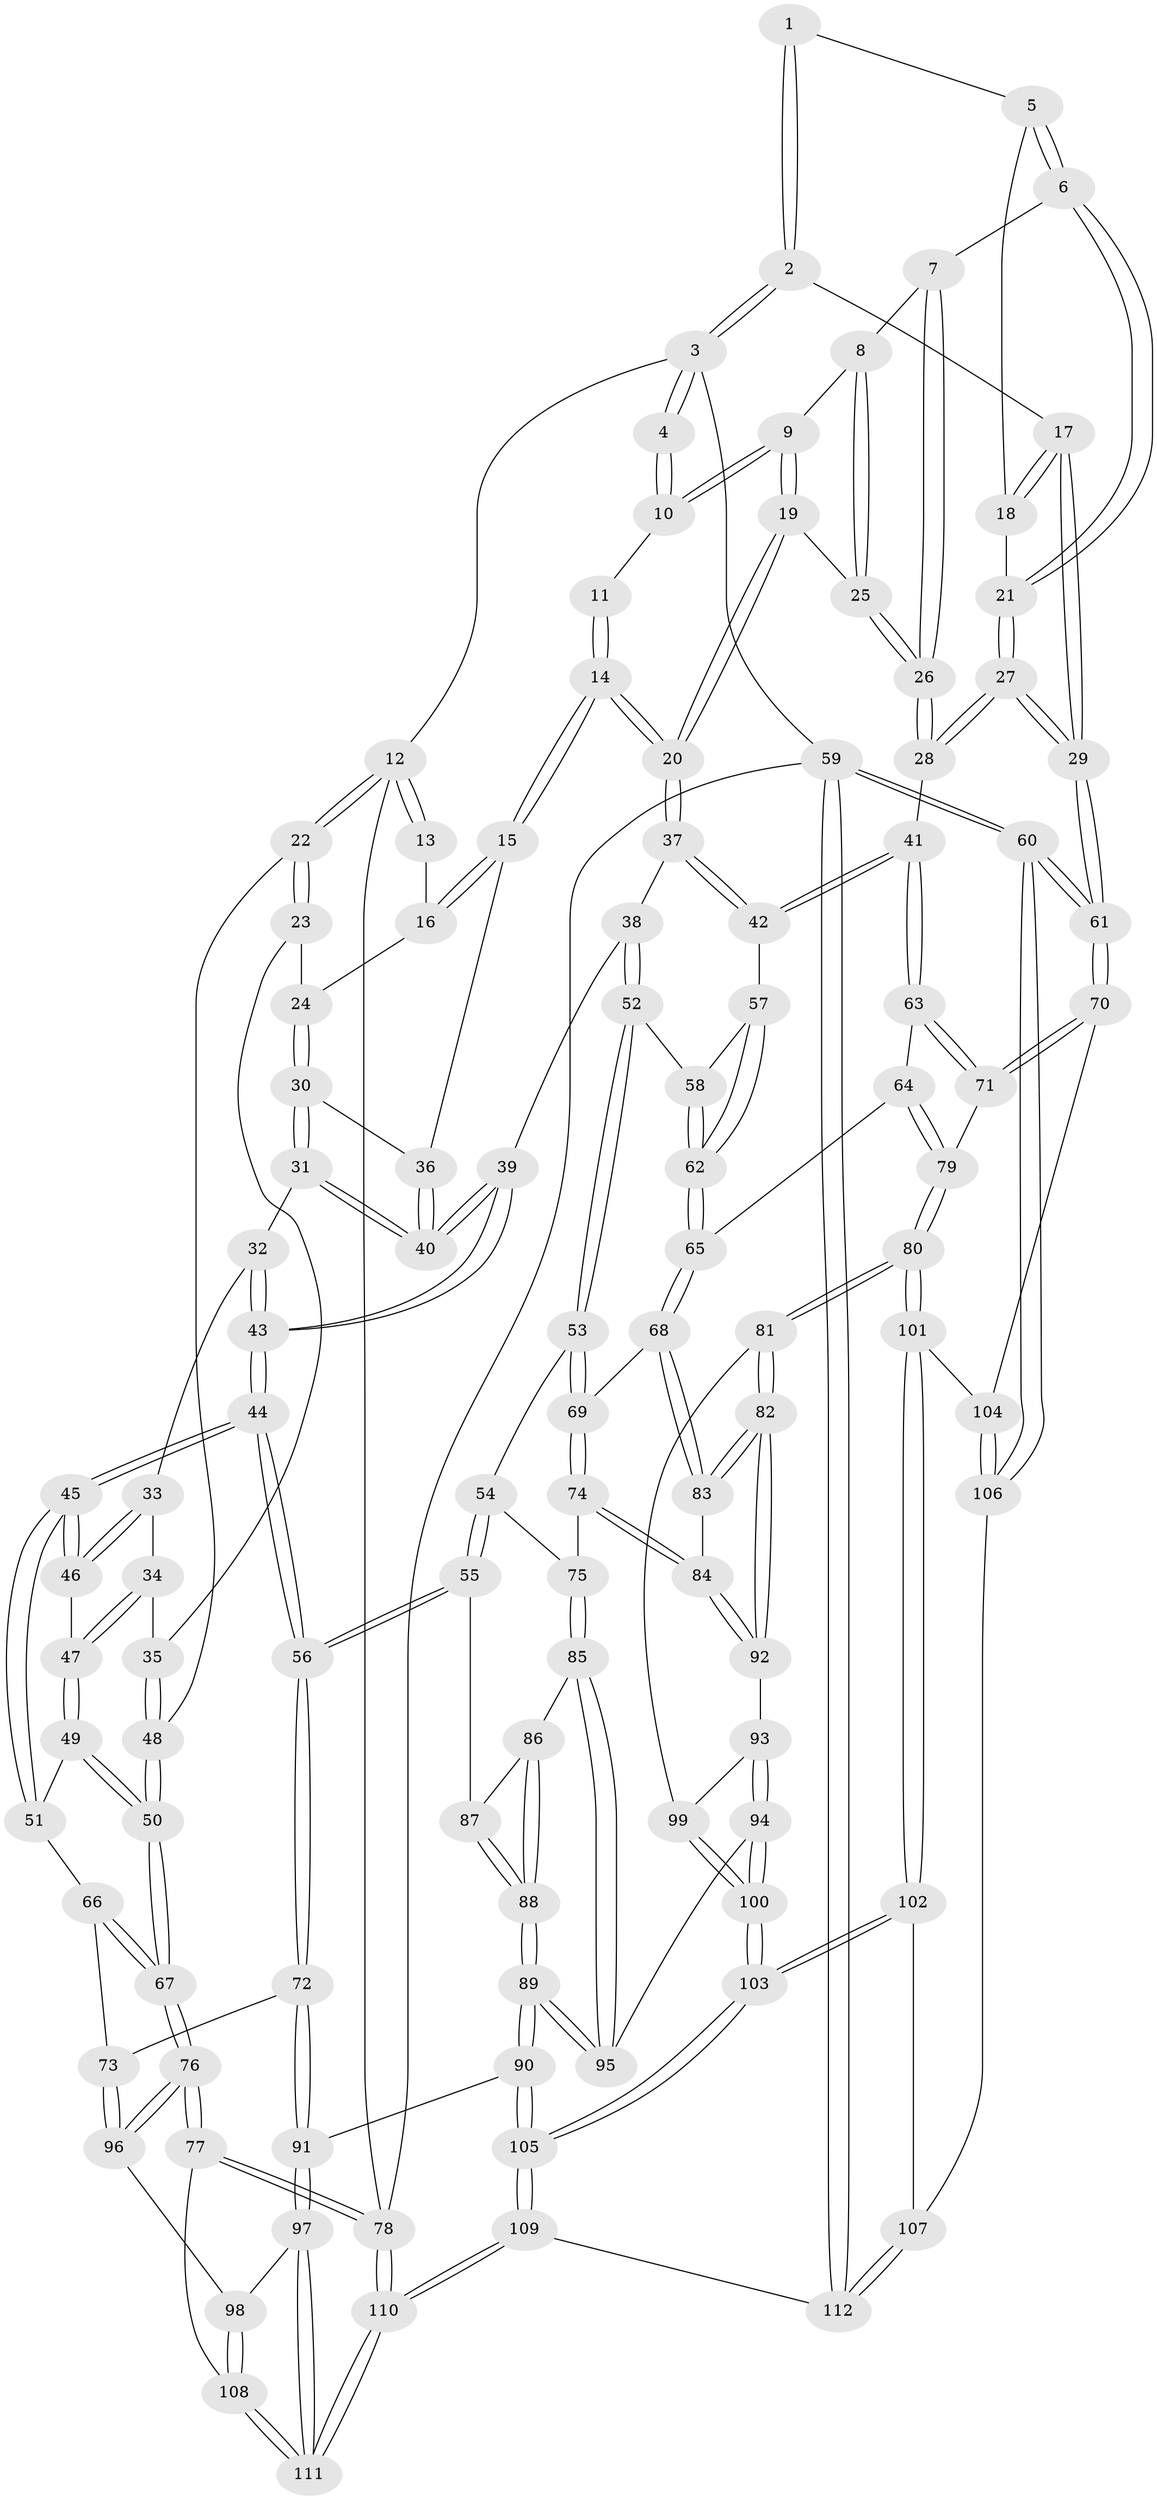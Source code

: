 // coarse degree distribution, {3: 0.16176470588235295, 4: 0.4852941176470588, 5: 0.25, 6: 0.08823529411764706, 2: 0.014705882352941176}
// Generated by graph-tools (version 1.1) at 2025/42/03/06/25 10:42:31]
// undirected, 112 vertices, 277 edges
graph export_dot {
graph [start="1"]
  node [color=gray90,style=filled];
  1 [pos="+0.9536042171664213+0.0822390466928343"];
  2 [pos="+1+0.08790189920115747"];
  3 [pos="+1+0"];
  4 [pos="+0.7852547595284145+0"];
  5 [pos="+0.940418241206055+0.11193096350215168"];
  6 [pos="+0.8984995249937936+0.13260011898546917"];
  7 [pos="+0.8552554961578854+0.12464102404108376"];
  8 [pos="+0.8198006838864396+0.08119677809164944"];
  9 [pos="+0.7532606937987012+0"];
  10 [pos="+0.7225901735758975+0"];
  11 [pos="+0.6895891019218802+0"];
  12 [pos="+0+0"];
  13 [pos="+0.29228775435967286+0"];
  14 [pos="+0.5177660637793154+0.16346128595787354"];
  15 [pos="+0.4875843631620015+0.16062198030481548"];
  16 [pos="+0.28412864692693174+0.001359003456864307"];
  17 [pos="+1+0.11306486654732718"];
  18 [pos="+0.9860524921065886+0.13781875660811518"];
  19 [pos="+0.6939315396966265+0.1927054054470302"];
  20 [pos="+0.5693968621886165+0.2482219443118159"];
  21 [pos="+0.9404891324442021+0.17829186109976405"];
  22 [pos="+0+0.04808859932186868"];
  23 [pos="+0.17564500445112055+0.11954507008642144"];
  24 [pos="+0.23522781162064738+0.10544022000485438"];
  25 [pos="+0.7586555561937721+0.23185235676256236"];
  26 [pos="+0.847080796428415+0.3390023257755668"];
  27 [pos="+0.9882442470572521+0.3996690998912909"];
  28 [pos="+0.8574000554593637+0.3656379869704573"];
  29 [pos="+1+0.45157567693941936"];
  30 [pos="+0.2657933278349999+0.20357470521687643"];
  31 [pos="+0.265017294386486+0.22532399991998878"];
  32 [pos="+0.1689210738597409+0.3058232655664367"];
  33 [pos="+0.1199381869788602+0.3114890527913618"];
  34 [pos="+0.06258377131610825+0.2965570106001183"];
  35 [pos="+0.06163248811779705+0.29611718152392424"];
  36 [pos="+0.4374646143129303+0.19119772133883509"];
  37 [pos="+0.5694623463358525+0.27211264001908364"];
  38 [pos="+0.4645422269616322+0.3763705624408206"];
  39 [pos="+0.3594333255329636+0.3517256674767796"];
  40 [pos="+0.3564564202495024+0.3435190547265962"];
  41 [pos="+0.7983134365489096+0.38859647498313626"];
  42 [pos="+0.6952819271678835+0.38639107339717627"];
  43 [pos="+0.27248613040761505+0.4502982133320639"];
  44 [pos="+0.2550756681175287+0.5004511455082722"];
  45 [pos="+0.25310094395251687+0.4996068774049636"];
  46 [pos="+0.14880979021093116+0.43318928152743275"];
  47 [pos="+0.0949039698092828+0.4406418715396605"];
  48 [pos="+0+0.270489297124236"];
  49 [pos="+0.073853722409999+0.4575169263340527"];
  50 [pos="+0+0.3878311651041705"];
  51 [pos="+0.0851925926263052+0.4953953573673732"];
  52 [pos="+0.4875891384434359+0.4498783857905993"];
  53 [pos="+0.48374733915990314+0.4744315139749176"];
  54 [pos="+0.3898067561137993+0.5249614835969905"];
  55 [pos="+0.25709521792472995+0.5098611883348528"];
  56 [pos="+0.256967898034769+0.5097875326661248"];
  57 [pos="+0.6845416669122999+0.3991341031381398"];
  58 [pos="+0.5448170905149287+0.44908088184566675"];
  59 [pos="+1+1"];
  60 [pos="+1+1"];
  61 [pos="+1+0.6861621678822235"];
  62 [pos="+0.6351326351109393+0.5123230703036001"];
  63 [pos="+0.7552465321996387+0.5227883460538776"];
  64 [pos="+0.7127830546229678+0.5524968390825405"];
  65 [pos="+0.6310146048768953+0.5437309056494752"];
  66 [pos="+0.07338621987731717+0.5299054908696442"];
  67 [pos="+0+0.5286143006527616"];
  68 [pos="+0.6141718151440521+0.5624823340165362"];
  69 [pos="+0.5045800627277282+0.5165711915236971"];
  70 [pos="+0.8840834958495384+0.6900119220713812"];
  71 [pos="+0.8544119473478525+0.6850080394802316"];
  72 [pos="+0.2547014455934394+0.5126975493238872"];
  73 [pos="+0.11795813598341189+0.5974684821289368"];
  74 [pos="+0.4796933953349265+0.6081328742618747"];
  75 [pos="+0.4211493949062936+0.6019203743421335"];
  76 [pos="+0+0.758952167947819"];
  77 [pos="+0+0.8336811279224843"];
  78 [pos="+0+1"];
  79 [pos="+0.7366444881349901+0.6946986532552826"];
  80 [pos="+0.6809501111414453+0.7156428112757821"];
  81 [pos="+0.6492778919382375+0.6991555283476794"];
  82 [pos="+0.6323895384167166+0.6762298643143627"];
  83 [pos="+0.6104233449793506+0.6343428096355651"];
  84 [pos="+0.49107270870886044+0.6269605786068386"];
  85 [pos="+0.38844548149481256+0.6308715343367128"];
  86 [pos="+0.3367061828031759+0.6088020688782255"];
  87 [pos="+0.2595859343431169+0.5135409092470907"];
  88 [pos="+0.31059052489134564+0.7080760713478602"];
  89 [pos="+0.30547559488405157+0.7735744574822833"];
  90 [pos="+0.28469872066563584+0.7877089528887169"];
  91 [pos="+0.21363862267838318+0.785162736211254"];
  92 [pos="+0.4725102717050265+0.6979601298735211"];
  93 [pos="+0.46903521439793033+0.7043814961418823"];
  94 [pos="+0.42115797761318075+0.7443054784786839"];
  95 [pos="+0.3951739831096632+0.741774084448658"];
  96 [pos="+0.04888344728013776+0.7379847621932212"];
  97 [pos="+0.20809446199196951+0.7867803026966681"];
  98 [pos="+0.14461317190801307+0.7782800175008274"];
  99 [pos="+0.5676594860341861+0.7442308530490636"];
  100 [pos="+0.5064896850531329+0.8431609731195179"];
  101 [pos="+0.6750996104595987+0.8097731902424622"];
  102 [pos="+0.6165701459128489+0.889556396522188"];
  103 [pos="+0.5269897879757207+0.9155092421022014"];
  104 [pos="+0.7644447470478168+0.858862109156468"];
  105 [pos="+0.442221606500055+1"];
  106 [pos="+0.8042588992617957+0.9308704456306283"];
  107 [pos="+0.6861208074952286+0.9447234032652819"];
  108 [pos="+0.09924536216852449+0.9630430268086316"];
  109 [pos="+0.420821529514177+1"];
  110 [pos="+0.23826358223324623+1"];
  111 [pos="+0.21475531227833805+1"];
  112 [pos="+0.6858935808804505+1"];
  1 -- 2;
  1 -- 2;
  1 -- 5;
  2 -- 3;
  2 -- 3;
  2 -- 17;
  3 -- 4;
  3 -- 4;
  3 -- 12;
  3 -- 59;
  4 -- 10;
  4 -- 10;
  5 -- 6;
  5 -- 6;
  5 -- 18;
  6 -- 7;
  6 -- 21;
  6 -- 21;
  7 -- 8;
  7 -- 26;
  7 -- 26;
  8 -- 9;
  8 -- 25;
  8 -- 25;
  9 -- 10;
  9 -- 10;
  9 -- 19;
  9 -- 19;
  10 -- 11;
  11 -- 14;
  11 -- 14;
  12 -- 13;
  12 -- 13;
  12 -- 22;
  12 -- 22;
  12 -- 78;
  13 -- 16;
  14 -- 15;
  14 -- 15;
  14 -- 20;
  14 -- 20;
  15 -- 16;
  15 -- 16;
  15 -- 36;
  16 -- 24;
  17 -- 18;
  17 -- 18;
  17 -- 29;
  17 -- 29;
  18 -- 21;
  19 -- 20;
  19 -- 20;
  19 -- 25;
  20 -- 37;
  20 -- 37;
  21 -- 27;
  21 -- 27;
  22 -- 23;
  22 -- 23;
  22 -- 48;
  23 -- 24;
  23 -- 35;
  24 -- 30;
  24 -- 30;
  25 -- 26;
  25 -- 26;
  26 -- 28;
  26 -- 28;
  27 -- 28;
  27 -- 28;
  27 -- 29;
  27 -- 29;
  28 -- 41;
  29 -- 61;
  29 -- 61;
  30 -- 31;
  30 -- 31;
  30 -- 36;
  31 -- 32;
  31 -- 40;
  31 -- 40;
  32 -- 33;
  32 -- 43;
  32 -- 43;
  33 -- 34;
  33 -- 46;
  33 -- 46;
  34 -- 35;
  34 -- 47;
  34 -- 47;
  35 -- 48;
  35 -- 48;
  36 -- 40;
  36 -- 40;
  37 -- 38;
  37 -- 42;
  37 -- 42;
  38 -- 39;
  38 -- 52;
  38 -- 52;
  39 -- 40;
  39 -- 40;
  39 -- 43;
  39 -- 43;
  41 -- 42;
  41 -- 42;
  41 -- 63;
  41 -- 63;
  42 -- 57;
  43 -- 44;
  43 -- 44;
  44 -- 45;
  44 -- 45;
  44 -- 56;
  44 -- 56;
  45 -- 46;
  45 -- 46;
  45 -- 51;
  45 -- 51;
  46 -- 47;
  47 -- 49;
  47 -- 49;
  48 -- 50;
  48 -- 50;
  49 -- 50;
  49 -- 50;
  49 -- 51;
  50 -- 67;
  50 -- 67;
  51 -- 66;
  52 -- 53;
  52 -- 53;
  52 -- 58;
  53 -- 54;
  53 -- 69;
  53 -- 69;
  54 -- 55;
  54 -- 55;
  54 -- 75;
  55 -- 56;
  55 -- 56;
  55 -- 87;
  56 -- 72;
  56 -- 72;
  57 -- 58;
  57 -- 62;
  57 -- 62;
  58 -- 62;
  58 -- 62;
  59 -- 60;
  59 -- 60;
  59 -- 112;
  59 -- 112;
  59 -- 78;
  60 -- 61;
  60 -- 61;
  60 -- 106;
  60 -- 106;
  61 -- 70;
  61 -- 70;
  62 -- 65;
  62 -- 65;
  63 -- 64;
  63 -- 71;
  63 -- 71;
  64 -- 65;
  64 -- 79;
  64 -- 79;
  65 -- 68;
  65 -- 68;
  66 -- 67;
  66 -- 67;
  66 -- 73;
  67 -- 76;
  67 -- 76;
  68 -- 69;
  68 -- 83;
  68 -- 83;
  69 -- 74;
  69 -- 74;
  70 -- 71;
  70 -- 71;
  70 -- 104;
  71 -- 79;
  72 -- 73;
  72 -- 91;
  72 -- 91;
  73 -- 96;
  73 -- 96;
  74 -- 75;
  74 -- 84;
  74 -- 84;
  75 -- 85;
  75 -- 85;
  76 -- 77;
  76 -- 77;
  76 -- 96;
  76 -- 96;
  77 -- 78;
  77 -- 78;
  77 -- 108;
  78 -- 110;
  78 -- 110;
  79 -- 80;
  79 -- 80;
  80 -- 81;
  80 -- 81;
  80 -- 101;
  80 -- 101;
  81 -- 82;
  81 -- 82;
  81 -- 99;
  82 -- 83;
  82 -- 83;
  82 -- 92;
  82 -- 92;
  83 -- 84;
  84 -- 92;
  84 -- 92;
  85 -- 86;
  85 -- 95;
  85 -- 95;
  86 -- 87;
  86 -- 88;
  86 -- 88;
  87 -- 88;
  87 -- 88;
  88 -- 89;
  88 -- 89;
  89 -- 90;
  89 -- 90;
  89 -- 95;
  89 -- 95;
  90 -- 91;
  90 -- 105;
  90 -- 105;
  91 -- 97;
  91 -- 97;
  92 -- 93;
  93 -- 94;
  93 -- 94;
  93 -- 99;
  94 -- 95;
  94 -- 100;
  94 -- 100;
  96 -- 98;
  97 -- 98;
  97 -- 111;
  97 -- 111;
  98 -- 108;
  98 -- 108;
  99 -- 100;
  99 -- 100;
  100 -- 103;
  100 -- 103;
  101 -- 102;
  101 -- 102;
  101 -- 104;
  102 -- 103;
  102 -- 103;
  102 -- 107;
  103 -- 105;
  103 -- 105;
  104 -- 106;
  104 -- 106;
  105 -- 109;
  105 -- 109;
  106 -- 107;
  107 -- 112;
  107 -- 112;
  108 -- 111;
  108 -- 111;
  109 -- 110;
  109 -- 110;
  109 -- 112;
  110 -- 111;
  110 -- 111;
}
